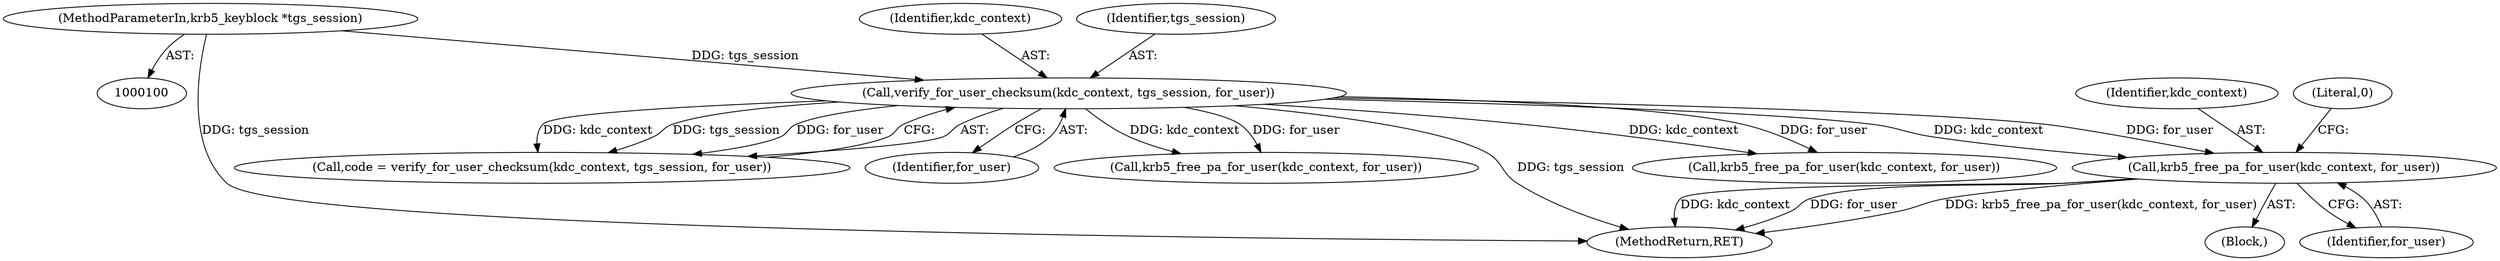 digraph "0_krb5_ffb35baac6981f9e8914f8f3bffd37f284b85970_1@API" {
"1000193" [label="(Call,krb5_free_pa_for_user(kdc_context, for_user))"];
"1000144" [label="(Call,verify_for_user_checksum(kdc_context, tgs_session, for_user))"];
"1000103" [label="(MethodParameterIn,krb5_keyblock *tgs_session)"];
"1000145" [label="(Identifier,kdc_context)"];
"1000195" [label="(Identifier,for_user)"];
"1000194" [label="(Identifier,kdc_context)"];
"1000142" [label="(Call,code = verify_for_user_checksum(kdc_context, tgs_session, for_user))"];
"1000193" [label="(Call,krb5_free_pa_for_user(kdc_context, for_user))"];
"1000147" [label="(Identifier,for_user)"];
"1000146" [label="(Identifier,tgs_session)"];
"1000103" [label="(MethodParameterIn,krb5_keyblock *tgs_session)"];
"1000173" [label="(Call,krb5_free_pa_for_user(kdc_context, for_user))"];
"1000198" [label="(MethodReturn,RET)"];
"1000106" [label="(Block,)"];
"1000155" [label="(Call,krb5_free_pa_for_user(kdc_context, for_user))"];
"1000144" [label="(Call,verify_for_user_checksum(kdc_context, tgs_session, for_user))"];
"1000197" [label="(Literal,0)"];
"1000193" -> "1000106"  [label="AST: "];
"1000193" -> "1000195"  [label="CFG: "];
"1000194" -> "1000193"  [label="AST: "];
"1000195" -> "1000193"  [label="AST: "];
"1000197" -> "1000193"  [label="CFG: "];
"1000193" -> "1000198"  [label="DDG: kdc_context"];
"1000193" -> "1000198"  [label="DDG: for_user"];
"1000193" -> "1000198"  [label="DDG: krb5_free_pa_for_user(kdc_context, for_user)"];
"1000144" -> "1000193"  [label="DDG: kdc_context"];
"1000144" -> "1000193"  [label="DDG: for_user"];
"1000144" -> "1000142"  [label="AST: "];
"1000144" -> "1000147"  [label="CFG: "];
"1000145" -> "1000144"  [label="AST: "];
"1000146" -> "1000144"  [label="AST: "];
"1000147" -> "1000144"  [label="AST: "];
"1000142" -> "1000144"  [label="CFG: "];
"1000144" -> "1000198"  [label="DDG: tgs_session"];
"1000144" -> "1000142"  [label="DDG: kdc_context"];
"1000144" -> "1000142"  [label="DDG: tgs_session"];
"1000144" -> "1000142"  [label="DDG: for_user"];
"1000103" -> "1000144"  [label="DDG: tgs_session"];
"1000144" -> "1000155"  [label="DDG: kdc_context"];
"1000144" -> "1000155"  [label="DDG: for_user"];
"1000144" -> "1000173"  [label="DDG: kdc_context"];
"1000144" -> "1000173"  [label="DDG: for_user"];
"1000103" -> "1000100"  [label="AST: "];
"1000103" -> "1000198"  [label="DDG: tgs_session"];
}
